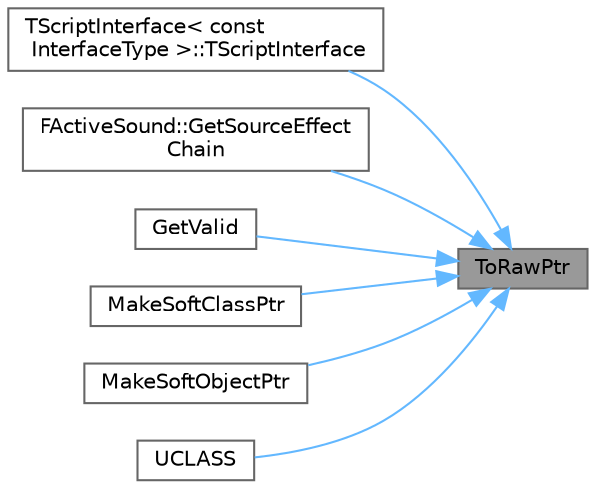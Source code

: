 digraph "ToRawPtr"
{
 // INTERACTIVE_SVG=YES
 // LATEX_PDF_SIZE
  bgcolor="transparent";
  edge [fontname=Helvetica,fontsize=10,labelfontname=Helvetica,labelfontsize=10];
  node [fontname=Helvetica,fontsize=10,shape=box,height=0.2,width=0.4];
  rankdir="RL";
  Node1 [id="Node000001",label="ToRawPtr",height=0.2,width=0.4,color="gray40", fillcolor="grey60", style="filled", fontcolor="black",tooltip=" "];
  Node1 -> Node2 [id="edge1_Node000001_Node000002",dir="back",color="steelblue1",style="solid",tooltip=" "];
  Node2 [id="Node000002",label="TScriptInterface\< const\l InterfaceType \>::TScriptInterface",height=0.2,width=0.4,color="grey40", fillcolor="white", style="filled",URL="$dd/d73/classTScriptInterface.html#a43f111e4836ea6ce4f5dd40e00d1c0b0",tooltip=" "];
  Node1 -> Node3 [id="edge2_Node000001_Node000003",dir="back",color="steelblue1",style="solid",tooltip=" "];
  Node3 [id="Node000003",label="FActiveSound::GetSourceEffect\lChain",height=0.2,width=0.4,color="grey40", fillcolor="white", style="filled",URL="$d1/d1d/structFActiveSound.html#aba73b51bbdef211c230c86b1bf034fbd",tooltip=" "];
  Node1 -> Node4 [id="edge3_Node000001_Node000004",dir="back",color="steelblue1",style="solid",tooltip=" "];
  Node4 [id="Node000004",label="GetValid",height=0.2,width=0.4,color="grey40", fillcolor="white", style="filled",URL="$d6/d75/ObjectPtr_8h.html#a1efc504743d2cfb21347e9831513d038",tooltip="Returns a pointer to a valid object if the Test object passes IsValid() tests, otherwise null."];
  Node1 -> Node5 [id="edge4_Node000001_Node000005",dir="back",color="steelblue1",style="solid",tooltip=" "];
  Node5 [id="Node000005",label="MakeSoftClassPtr",height=0.2,width=0.4,color="grey40", fillcolor="white", style="filled",URL="$d8/d46/SoftObjectPtr_8h.html#ad2793487dd8ff8e38fbc20e9f1377dba",tooltip=" "];
  Node1 -> Node6 [id="edge5_Node000001_Node000006",dir="back",color="steelblue1",style="solid",tooltip=" "];
  Node6 [id="Node000006",label="MakeSoftObjectPtr",height=0.2,width=0.4,color="grey40", fillcolor="white", style="filled",URL="$d8/d46/SoftObjectPtr_8h.html#a5bd391af98e3de31e18df63669e2e187",tooltip=" "];
  Node1 -> Node7 [id="edge6_Node000001_Node000007",dir="back",color="steelblue1",style="solid",tooltip=" "];
  Node7 [id="Node000007",label="UCLASS",height=0.2,width=0.4,color="grey40", fillcolor="white", style="filled",URL="$d0/d43/Actor_8h.html#a423673fc0112544852d21aa5fa46cd19",tooltip="Actor is the base class for an Object that can be placed or spawned in a level."];
}
